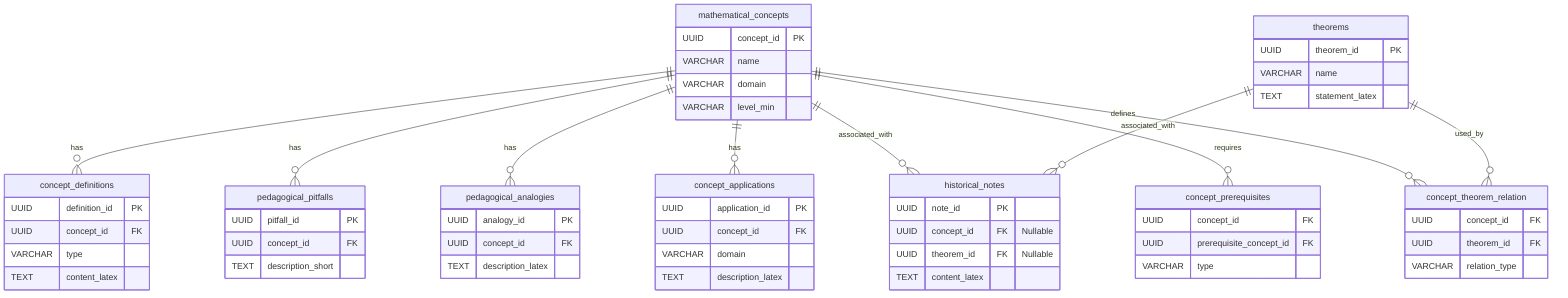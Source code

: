 erDiagram
    mathematical_concepts {
        UUID concept_id PK
        VARCHAR name
        VARCHAR domain
        VARCHAR level_min
    }
    concept_definitions {
        UUID definition_id PK
        UUID concept_id FK
        VARCHAR type
        TEXT content_latex
    }
    theorems {
        UUID theorem_id PK
        VARCHAR name
        TEXT statement_latex
    }
    pedagogical_pitfalls {
        UUID pitfall_id PK
        UUID concept_id FK
        TEXT description_short
    }
    pedagogical_analogies {
        UUID analogy_id PK
        UUID concept_id FK
        TEXT description_latex
    }
    concept_applications {
        UUID application_id PK
        UUID concept_id FK
        VARCHAR domain
        TEXT description_latex
    }
    historical_notes {
        UUID note_id PK
        UUID concept_id FK "Nullable"
        UUID theorem_id FK "Nullable"
        TEXT content_latex
    }

    concept_prerequisites {
        UUID concept_id FK
        UUID prerequisite_concept_id FK
        VARCHAR type
    }
    concept_theorem_relation {
        UUID concept_id FK
        UUID theorem_id FK
        VARCHAR relation_type
    }

    mathematical_concepts ||--o{ concept_definitions : has
    mathematical_concepts ||--o{ pedagogical_pitfalls : has
    mathematical_concepts ||--o{ pedagogical_analogies : has
    mathematical_concepts ||--o{ concept_applications : has
    mathematical_concepts ||--o{ historical_notes : associated_with
    theorems ||--o{ historical_notes : associated_with

    mathematical_concepts ||--o{ concept_prerequisites : requires
    mathematical_concepts ||--o{ concept_theorem_relation : defines
    theorems ||--o{ concept_theorem_relation : used_by